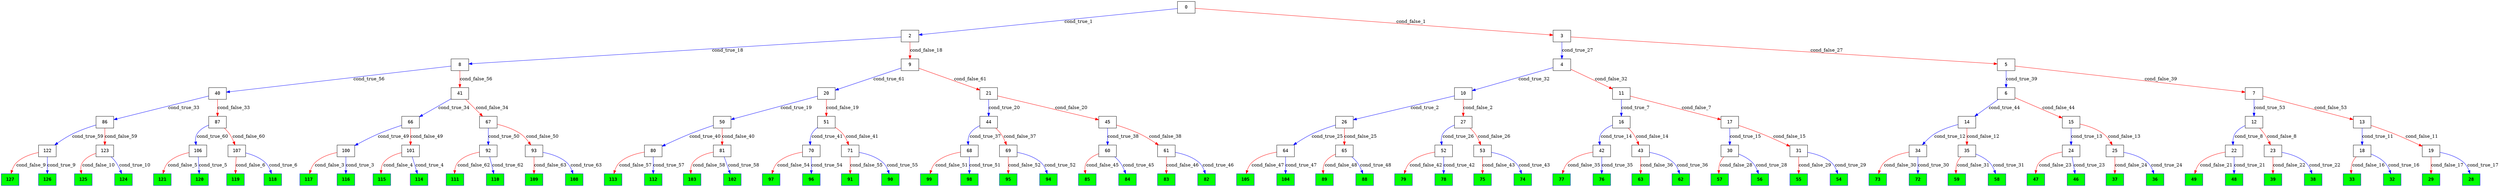 digraph ExecutionTree {
	node [color=black fontname=Courier height=.5 shape=record]
	99 [color=blue, fillcolor=green, style=filled, fontcolor=black, fontname="Courier-Bold"]
	98 [color=blue, fillcolor=green, style=filled, fontcolor=black, fontname="Courier-Bold"]
	97 [color=blue, fillcolor=green, style=filled, fontcolor=black, fontname="Courier-Bold"]
	96 [color=blue, fillcolor=green, style=filled, fontcolor=black, fontname="Courier-Bold"]
	95 [color=blue, fillcolor=green, style=filled, fontcolor=black, fontname="Courier-Bold"]
	94 [color=blue, fillcolor=green, style=filled, fontcolor=black, fontname="Courier-Bold"]
	91 [color=blue, fillcolor=green, style=filled, fontcolor=black, fontname="Courier-Bold"]
	90 [color=blue, fillcolor=green, style=filled, fontcolor=black, fontname="Courier-Bold"]
	89 [color=blue, fillcolor=green, style=filled, fontcolor=black, fontname="Courier-Bold"]
	88 [color=blue, fillcolor=green, style=filled, fontcolor=black, fontname="Courier-Bold"]
	85 [color=blue, fillcolor=green, style=filled, fontcolor=black, fontname="Courier-Bold"]
	84 [color=blue, fillcolor=green, style=filled, fontcolor=black, fontname="Courier-Bold"]
	83 [color=blue, fillcolor=green, style=filled, fontcolor=black, fontname="Courier-Bold"]
	82 [color=blue, fillcolor=green, style=filled, fontcolor=black, fontname="Courier-Bold"]
	79 [color=blue, fillcolor=green, style=filled, fontcolor=black, fontname="Courier-Bold"]
	78 [color=blue, fillcolor=green, style=filled, fontcolor=black, fontname="Courier-Bold"]
	77 [color=blue, fillcolor=green, style=filled, fontcolor=black, fontname="Courier-Bold"]
	76 [color=blue, fillcolor=green, style=filled, fontcolor=black, fontname="Courier-Bold"]
	75 [color=blue, fillcolor=green, style=filled, fontcolor=black, fontname="Courier-Bold"]
	74 [color=blue, fillcolor=green, style=filled, fontcolor=black, fontname="Courier-Bold"]
	73 [color=blue, fillcolor=green, style=filled, fontcolor=black, fontname="Courier-Bold"]
	72 [color=blue, fillcolor=green, style=filled, fontcolor=black, fontname="Courier-Bold"]
	63 [color=blue, fillcolor=green, style=filled, fontcolor=black, fontname="Courier-Bold"]
	62 [color=blue, fillcolor=green, style=filled, fontcolor=black, fontname="Courier-Bold"]
	59 [color=blue, fillcolor=green, style=filled, fontcolor=black, fontname="Courier-Bold"]
	58 [color=blue, fillcolor=green, style=filled, fontcolor=black, fontname="Courier-Bold"]
	57 [color=blue, fillcolor=green, style=filled, fontcolor=black, fontname="Courier-Bold"]
	56 [color=blue, fillcolor=green, style=filled, fontcolor=black, fontname="Courier-Bold"]
	55 [color=blue, fillcolor=green, style=filled, fontcolor=black, fontname="Courier-Bold"]
	54 [color=blue, fillcolor=green, style=filled, fontcolor=black, fontname="Courier-Bold"]
	49 [color=blue, fillcolor=green, style=filled, fontcolor=black, fontname="Courier-Bold"]
	48 [color=blue, fillcolor=green, style=filled, fontcolor=black, fontname="Courier-Bold"]
	47 [color=blue, fillcolor=green, style=filled, fontcolor=black, fontname="Courier-Bold"]
	46 [color=blue, fillcolor=green, style=filled, fontcolor=black, fontname="Courier-Bold"]
	39 [color=blue, fillcolor=green, style=filled, fontcolor=black, fontname="Courier-Bold"]
	38 [color=blue, fillcolor=green, style=filled, fontcolor=black, fontname="Courier-Bold"]
	37 [color=blue, fillcolor=green, style=filled, fontcolor=black, fontname="Courier-Bold"]
	36 [color=blue, fillcolor=green, style=filled, fontcolor=black, fontname="Courier-Bold"]
	33 [color=blue, fillcolor=green, style=filled, fontcolor=black, fontname="Courier-Bold"]
	32 [color=blue, fillcolor=green, style=filled, fontcolor=black, fontname="Courier-Bold"]
	29 [color=blue, fillcolor=green, style=filled, fontcolor=black, fontname="Courier-Bold"]
	28 [color=blue, fillcolor=green, style=filled, fontcolor=black, fontname="Courier-Bold"]
	127 [color=blue, fillcolor=green, style=filled, fontcolor=black, fontname="Courier-Bold"]
	126 [color=blue, fillcolor=green, style=filled, fontcolor=black, fontname="Courier-Bold"]
	125 [color=blue, fillcolor=green, style=filled, fontcolor=black, fontname="Courier-Bold"]
	124 [color=blue, fillcolor=green, style=filled, fontcolor=black, fontname="Courier-Bold"]
	121 [color=blue, fillcolor=green, style=filled, fontcolor=black, fontname="Courier-Bold"]
	120 [color=blue, fillcolor=green, style=filled, fontcolor=black, fontname="Courier-Bold"]
	119 [color=blue, fillcolor=green, style=filled, fontcolor=black, fontname="Courier-Bold"]
	118 [color=blue, fillcolor=green, style=filled, fontcolor=black, fontname="Courier-Bold"]
	117 [color=blue, fillcolor=green, style=filled, fontcolor=black, fontname="Courier-Bold"]
	116 [color=blue, fillcolor=green, style=filled, fontcolor=black, fontname="Courier-Bold"]
	115 [color=blue, fillcolor=green, style=filled, fontcolor=black, fontname="Courier-Bold"]
	114 [color=blue, fillcolor=green, style=filled, fontcolor=black, fontname="Courier-Bold"]
	113 [color=blue, fillcolor=green, style=filled, fontcolor=black, fontname="Courier-Bold"]
	112 [color=blue, fillcolor=green, style=filled, fontcolor=black, fontname="Courier-Bold"]
	111 [color=blue, fillcolor=green, style=filled, fontcolor=black, fontname="Courier-Bold"]
	110 [color=blue, fillcolor=green, style=filled, fontcolor=black, fontname="Courier-Bold"]
	109 [color=blue, fillcolor=green, style=filled, fontcolor=black, fontname="Courier-Bold"]
	108 [color=blue, fillcolor=green, style=filled, fontcolor=black, fontname="Courier-Bold"]
	105 [color=blue, fillcolor=green, style=filled, fontcolor=black, fontname="Courier-Bold"]
	104 [color=blue, fillcolor=green, style=filled, fontcolor=black, fontname="Courier-Bold"]
	103 [color=blue, fillcolor=green, style=filled, fontcolor=black, fontname="Courier-Bold"]
	102 [color=blue, fillcolor=green, style=filled, fontcolor=black, fontname="Courier-Bold"]
	0 -> 2 [label=cond_true_1 color=blue]
	0 -> 3 [label=cond_false_1 color=red]
	2 -> 8 [label=cond_true_18 color=blue]
	2 -> 9 [label=cond_false_18 color=red]
	3 -> 4 [label=cond_true_27 color=blue]
	3 -> 5 [label=cond_false_27 color=red]
	10 -> 26 [label=cond_true_2 color=blue]
	10 -> 27 [label=cond_false_2 color=red]
	26 -> 64 [label=cond_true_25 color=blue]
	26 -> 65 [label=cond_false_25 color=red]
	27 -> 52 [label=cond_true_26 color=blue]
	27 -> 53 [label=cond_false_26 color=red]
	100 -> 116 [label=cond_true_3 color=blue]
	100 -> 117 [label=cond_false_3 color=red]
	101 -> 114 [label=cond_true_4 color=blue]
	101 -> 115 [label=cond_false_4 color=red]
	106 -> 120 [label=cond_true_5 color=blue]
	106 -> 121 [label=cond_false_5 color=red]
	107 -> 118 [label=cond_true_6 color=blue]
	107 -> 119 [label=cond_false_6 color=red]
	11 -> 16 [label=cond_true_7 color=blue]
	11 -> 17 [label=cond_false_7 color=red]
	16 -> 42 [label=cond_true_14 color=blue]
	16 -> 43 [label=cond_false_14 color=red]
	17 -> 30 [label=cond_true_15 color=blue]
	17 -> 31 [label=cond_false_15 color=red]
	12 -> 22 [label=cond_true_8 color=blue]
	12 -> 23 [label=cond_false_8 color=red]
	22 -> 48 [label=cond_true_21 color=blue]
	22 -> 49 [label=cond_false_21 color=red]
	23 -> 38 [label=cond_true_22 color=blue]
	23 -> 39 [label=cond_false_22 color=red]
	122 -> 126 [label=cond_true_9 color=blue]
	122 -> 127 [label=cond_false_9 color=red]
	123 -> 124 [label=cond_true_10 color=blue]
	123 -> 125 [label=cond_false_10 color=red]
	13 -> 18 [label=cond_true_11 color=blue]
	13 -> 19 [label=cond_false_11 color=red]
	18 -> 32 [label=cond_true_16 color=blue]
	18 -> 33 [label=cond_false_16 color=red]
	19 -> 28 [label=cond_true_17 color=blue]
	19 -> 29 [label=cond_false_17 color=red]
	14 -> 34 [label=cond_true_12 color=blue]
	14 -> 35 [label=cond_false_12 color=red]
	34 -> 72 [label=cond_true_30 color=blue]
	34 -> 73 [label=cond_false_30 color=red]
	35 -> 58 [label=cond_true_31 color=blue]
	35 -> 59 [label=cond_false_31 color=red]
	15 -> 24 [label=cond_true_13 color=blue]
	15 -> 25 [label=cond_false_13 color=red]
	24 -> 46 [label=cond_true_23 color=blue]
	24 -> 47 [label=cond_false_23 color=red]
	25 -> 36 [label=cond_true_24 color=blue]
	25 -> 37 [label=cond_false_24 color=red]
	42 -> 76 [label=cond_true_35 color=blue]
	42 -> 77 [label=cond_false_35 color=red]
	43 -> 62 [label=cond_true_36 color=blue]
	43 -> 63 [label=cond_false_36 color=red]
	30 -> 56 [label=cond_true_28 color=blue]
	30 -> 57 [label=cond_false_28 color=red]
	31 -> 54 [label=cond_true_29 color=blue]
	31 -> 55 [label=cond_false_29 color=red]
	8 -> 40 [label=cond_true_56 color=blue]
	8 -> 41 [label=cond_false_56 color=red]
	9 -> 20 [label=cond_true_61 color=blue]
	9 -> 21 [label=cond_false_61 color=red]
	20 -> 50 [label=cond_true_19 color=blue]
	20 -> 51 [label=cond_false_19 color=red]
	50 -> 80 [label=cond_true_40 color=blue]
	50 -> 81 [label=cond_false_40 color=red]
	51 -> 70 [label=cond_true_41 color=blue]
	51 -> 71 [label=cond_false_41 color=red]
	21 -> 44 [label=cond_true_20 color=blue]
	21 -> 45 [label=cond_false_20 color=red]
	44 -> 68 [label=cond_true_37 color=blue]
	44 -> 69 [label=cond_false_37 color=red]
	45 -> 60 [label=cond_true_38 color=blue]
	45 -> 61 [label=cond_false_38 color=red]
	64 -> 104 [label=cond_true_47 color=blue]
	64 -> 105 [label=cond_false_47 color=red]
	65 -> 88 [label=cond_true_48 color=blue]
	65 -> 89 [label=cond_false_48 color=red]
	52 -> 78 [label=cond_true_42 color=blue]
	52 -> 79 [label=cond_false_42 color=red]
	53 -> 74 [label=cond_true_43 color=blue]
	53 -> 75 [label=cond_false_43 color=red]
	4 -> 10 [label=cond_true_32 color=blue]
	4 -> 11 [label=cond_false_32 color=red]
	5 -> 6 [label=cond_true_39 color=blue]
	5 -> 7 [label=cond_false_39 color=red]
	40 -> 86 [label=cond_true_33 color=blue]
	40 -> 87 [label=cond_false_33 color=red]
	86 -> 122 [label=cond_true_59 color=blue]
	86 -> 123 [label=cond_false_59 color=red]
	87 -> 106 [label=cond_true_60 color=blue]
	87 -> 107 [label=cond_false_60 color=red]
	41 -> 66 [label=cond_true_34 color=blue]
	41 -> 67 [label=cond_false_34 color=red]
	66 -> 100 [label=cond_true_49 color=blue]
	66 -> 101 [label=cond_false_49 color=red]
	67 -> 92 [label=cond_true_50 color=blue]
	67 -> 93 [label=cond_false_50 color=red]
	68 -> 98 [label=cond_true_51 color=blue]
	68 -> 99 [label=cond_false_51 color=red]
	69 -> 94 [label=cond_true_52 color=blue]
	69 -> 95 [label=cond_false_52 color=red]
	60 -> 84 [label=cond_true_45 color=blue]
	60 -> 85 [label=cond_false_45 color=red]
	61 -> 82 [label=cond_true_46 color=blue]
	61 -> 83 [label=cond_false_46 color=red]
	6 -> 14 [label=cond_true_44 color=blue]
	6 -> 15 [label=cond_false_44 color=red]
	7 -> 12 [label=cond_true_53 color=blue]
	7 -> 13 [label=cond_false_53 color=red]
	80 -> 112 [label=cond_true_57 color=blue]
	80 -> 113 [label=cond_false_57 color=red]
	81 -> 102 [label=cond_true_58 color=blue]
	81 -> 103 [label=cond_false_58 color=red]
	70 -> 96 [label=cond_true_54 color=blue]
	70 -> 97 [label=cond_false_54 color=red]
	71 -> 90 [label=cond_true_55 color=blue]
	71 -> 91 [label=cond_false_55 color=red]
	92 -> 110 [label=cond_true_62 color=blue]
	92 -> 111 [label=cond_false_62 color=red]
	93 -> 108 [label=cond_true_63 color=blue]
	93 -> 109 [label=cond_false_63 color=red]
}
